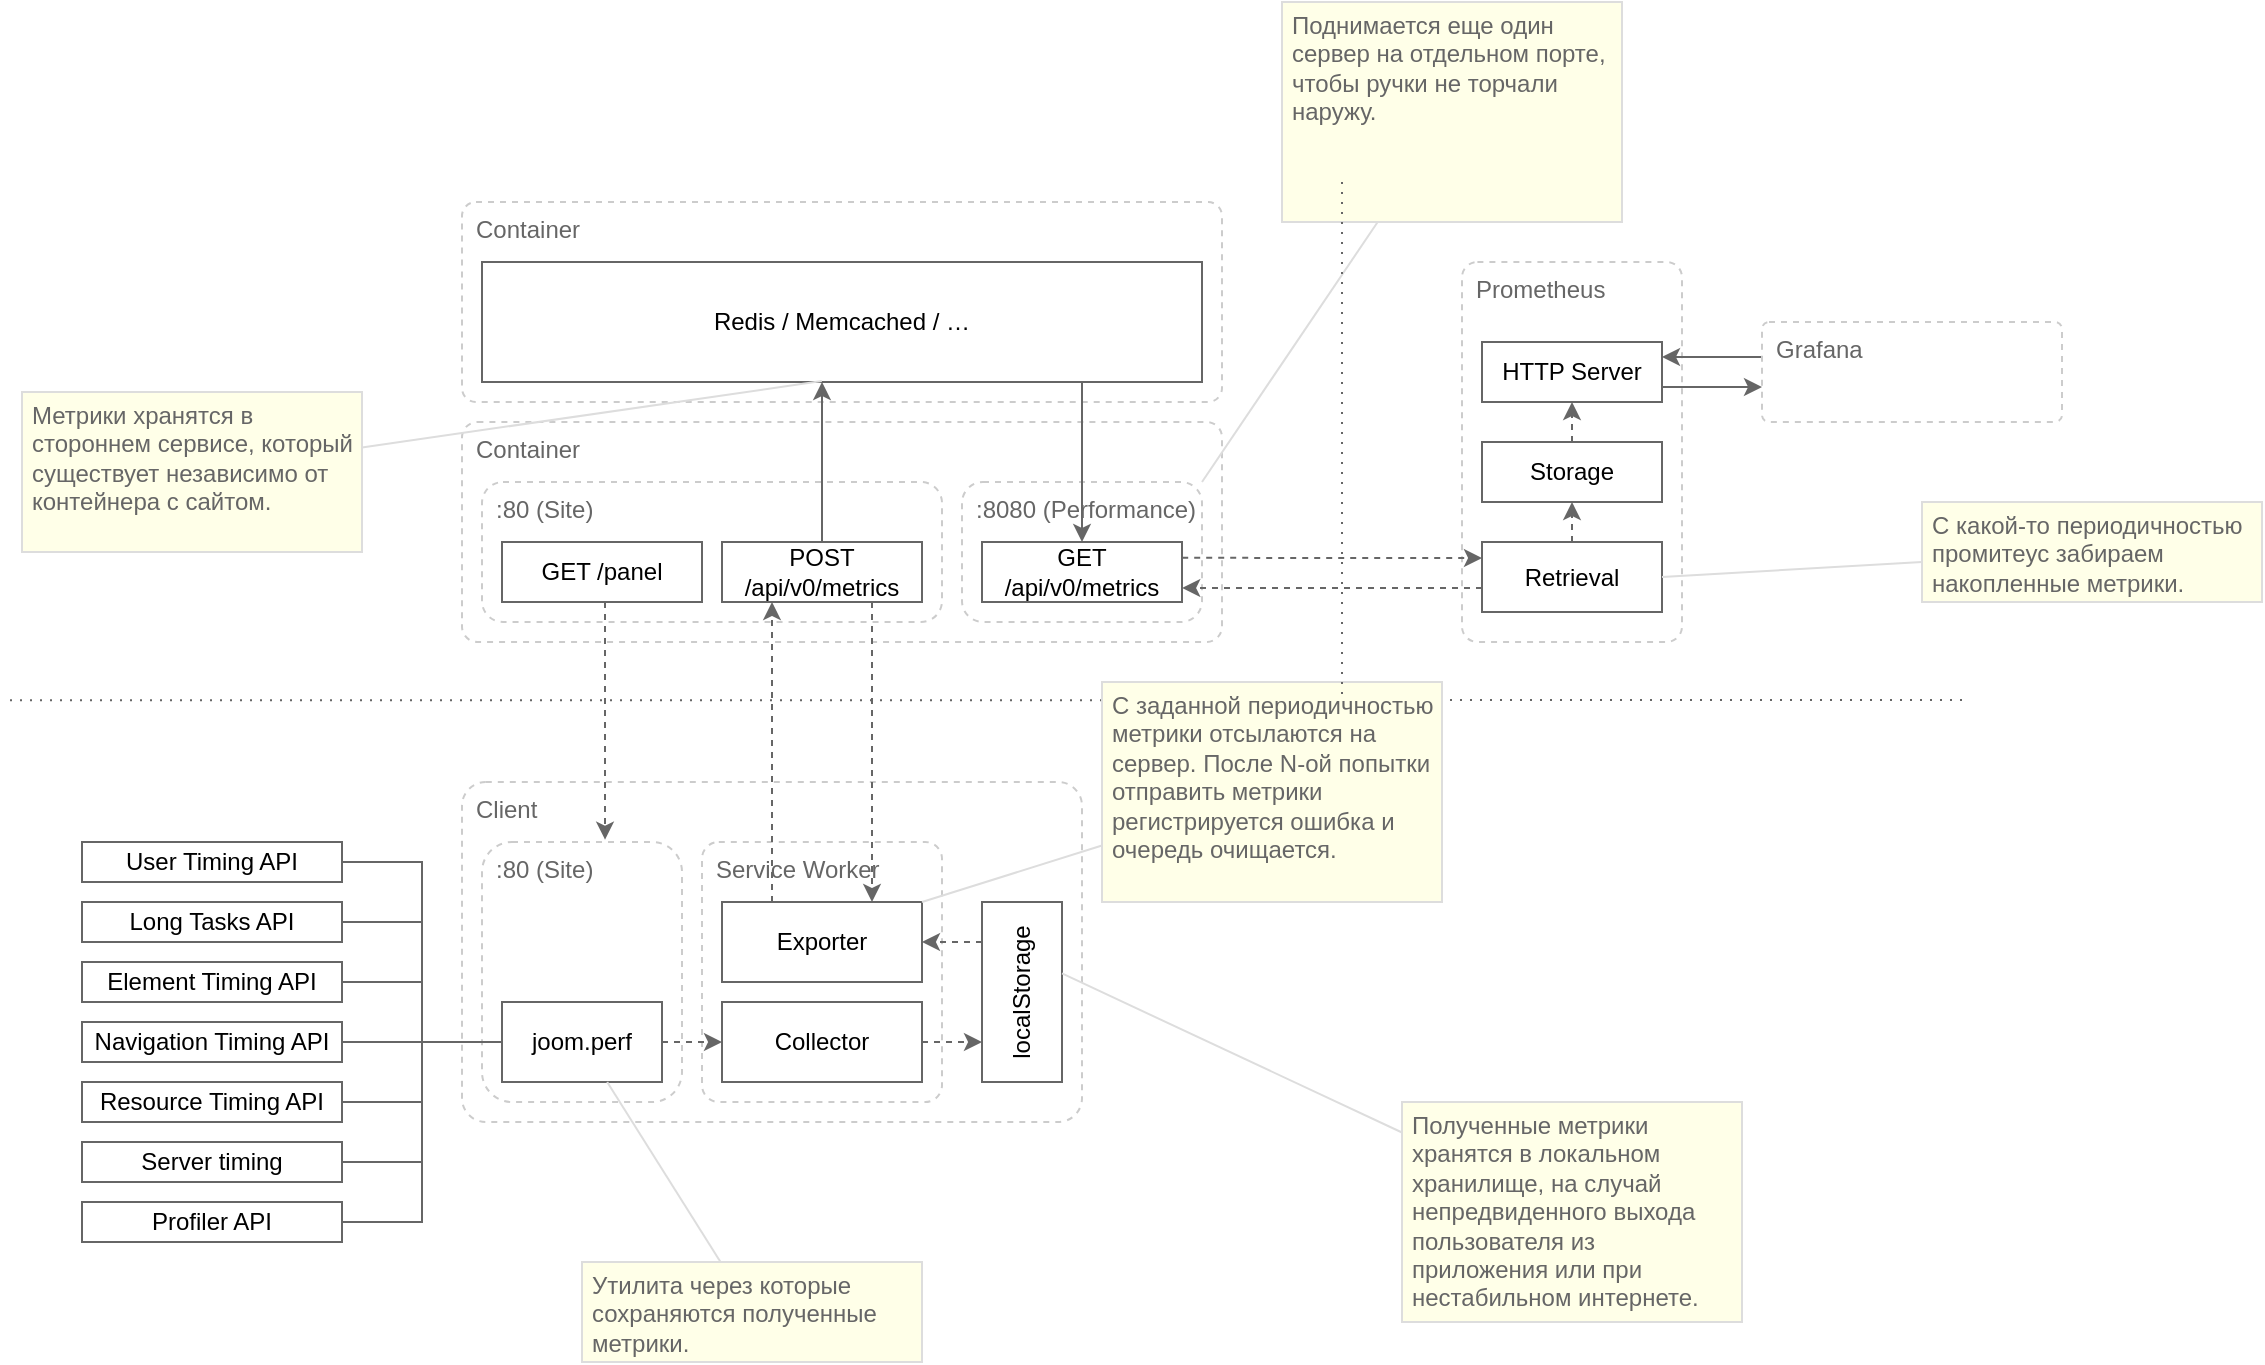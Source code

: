 <mxfile version="14.8.3" type="github">
  <diagram id="WvB8MHd3zitzBZIZluVN" name="Page-1">
    <mxGraphModel dx="2253" dy="2058" grid="1" gridSize="10" guides="1" tooltips="1" connect="1" arrows="1" fold="1" page="1" pageScale="1" pageWidth="827" pageHeight="1169" math="0" shadow="0">
      <root>
        <mxCell id="0" />
        <mxCell id="1" value="Layout: Server" style="" parent="0" />
        <mxCell id="xudrXyD6YdKCew8HX1Xn-68" value="" style="endArrow=none;html=1;fontColor=#000000;strokeColor=#666666;dashed=1;dashPattern=1 4;" parent="1" edge="1">
          <mxGeometry width="50" height="50" relative="1" as="geometry">
            <mxPoint x="870" y="339" as="sourcePoint" />
            <mxPoint x="-110" y="339.17" as="targetPoint" />
          </mxGeometry>
        </mxCell>
        <mxCell id="xudrXyD6YdKCew8HX1Xn-4" value="Container" style="rounded=1;whiteSpace=wrap;html=1;glass=0;shadow=0;sketch=0;arcSize=7;verticalAlign=top;align=left;spacing=2;spacingLeft=5;strokeColor=#CCCCCC;dashed=1;fontColor=#666666;" parent="1" vertex="1">
          <mxGeometry x="120" y="200" width="380" height="110" as="geometry" />
        </mxCell>
        <mxCell id="xudrXyD6YdKCew8HX1Xn-6" value=":80 (Site)" style="rounded=1;whiteSpace=wrap;html=1;shadow=0;glass=0;sketch=0;align=left;verticalAlign=top;spacingLeft=5;strokeColor=#CCCCCC;dashed=1;fontColor=#666666;" parent="1" vertex="1">
          <mxGeometry x="130" y="230" width="230" height="70" as="geometry" />
        </mxCell>
        <mxCell id="xudrXyD6YdKCew8HX1Xn-12" value=":8080 (Performance)" style="rounded=1;whiteSpace=wrap;html=1;shadow=0;glass=0;sketch=0;align=left;verticalAlign=top;spacingLeft=5;strokeColor=#CCCCCC;dashed=1;fontColor=#666666;" parent="1" vertex="1">
          <mxGeometry x="370" y="230" width="120" height="70" as="geometry" />
        </mxCell>
        <mxCell id="xudrXyD6YdKCew8HX1Xn-9" value="GET /panel" style="rounded=0;whiteSpace=wrap;html=1;shadow=0;glass=0;sketch=0;align=center;verticalAlign=middle;strokeColor=#666666;" parent="1" vertex="1">
          <mxGeometry x="140" y="260" width="100" height="30" as="geometry" />
        </mxCell>
        <mxCell id="xudrXyD6YdKCew8HX1Xn-10" value="POST /api/v0/metrics" style="rounded=0;whiteSpace=wrap;html=1;shadow=0;glass=0;sketch=0;align=center;verticalAlign=middle;strokeColor=#666666;" parent="1" vertex="1">
          <mxGeometry x="250" y="260" width="100" height="30" as="geometry" />
        </mxCell>
        <mxCell id="xudrXyD6YdKCew8HX1Xn-22" value="Client" style="rounded=1;whiteSpace=wrap;html=1;glass=0;shadow=0;sketch=0;arcSize=7;verticalAlign=top;align=left;spacing=2;spacingLeft=5;strokeColor=#CCCCCC;dashed=1;fontColor=#666666;" parent="1" vertex="1">
          <mxGeometry x="120" y="380" width="310" height="170" as="geometry" />
        </mxCell>
        <mxCell id="xudrXyD6YdKCew8HX1Xn-33" value="Service Worker" style="rounded=1;whiteSpace=wrap;html=1;glass=0;shadow=0;sketch=0;arcSize=7;verticalAlign=top;align=left;spacing=2;spacingLeft=5;strokeColor=#CCCCCC;dashed=1;fontColor=#666666;" parent="1" vertex="1">
          <mxGeometry x="240" y="410" width="120" height="130" as="geometry" />
        </mxCell>
        <mxCell id="xudrXyD6YdKCew8HX1Xn-26" value="Prometheus" style="rounded=1;whiteSpace=wrap;html=1;glass=0;shadow=0;sketch=0;arcSize=7;verticalAlign=top;align=left;spacing=2;spacingLeft=5;strokeColor=#CCCCCC;dashed=1;fontColor=#666666;" parent="1" vertex="1">
          <mxGeometry x="620" y="120" width="110" height="190" as="geometry" />
        </mxCell>
        <mxCell id="xudrXyD6YdKCew8HX1Xn-32" style="edgeStyle=elbowEdgeStyle;rounded=0;orthogonalLoop=1;jettySize=auto;elbow=vertical;html=1;fontColor=#666666;strokeColor=#666666;exitX=1.001;exitY=0.264;exitDx=0;exitDy=0;exitPerimeter=0;dashed=1;" parent="1" source="xudrXyD6YdKCew8HX1Xn-18" target="xudrXyD6YdKCew8HX1Xn-28" edge="1">
          <mxGeometry relative="1" as="geometry" />
        </mxCell>
        <mxCell id="xudrXyD6YdKCew8HX1Xn-18" value="GET /api/v0/metrics" style="rounded=0;whiteSpace=wrap;html=1;shadow=0;glass=0;sketch=0;align=center;verticalAlign=middle;strokeColor=#666666;" parent="1" vertex="1">
          <mxGeometry x="380" y="260" width="100" height="30" as="geometry" />
        </mxCell>
        <mxCell id="xudrXyD6YdKCew8HX1Xn-66" style="edgeStyle=elbowEdgeStyle;rounded=0;orthogonalLoop=1;jettySize=auto;html=1;fontColor=#000000;endArrow=classic;endFill=1;elbow=vertical;strokeColor=#666666;entryX=1;entryY=0.25;entryDx=0;entryDy=0;" parent="1" source="xudrXyD6YdKCew8HX1Xn-27" target="xudrXyD6YdKCew8HX1Xn-43" edge="1">
          <mxGeometry relative="1" as="geometry" />
        </mxCell>
        <mxCell id="xudrXyD6YdKCew8HX1Xn-27" value="Grafana" style="rounded=1;whiteSpace=wrap;html=1;glass=0;shadow=0;sketch=0;arcSize=7;verticalAlign=top;align=left;spacing=2;spacingLeft=5;strokeColor=#CCCCCC;dashed=1;fontColor=#666666;" parent="1" vertex="1">
          <mxGeometry x="770" y="150" width="150" height="50" as="geometry" />
        </mxCell>
        <mxCell id="xudrXyD6YdKCew8HX1Xn-31" style="edgeStyle=elbowEdgeStyle;rounded=0;orthogonalLoop=1;jettySize=auto;html=1;fontColor=#666666;strokeColor=#666666;elbow=vertical;entryX=1.001;entryY=0.772;entryDx=0;entryDy=0;entryPerimeter=0;dashed=1;" parent="1" source="xudrXyD6YdKCew8HX1Xn-28" target="xudrXyD6YdKCew8HX1Xn-18" edge="1">
          <mxGeometry relative="1" as="geometry" />
        </mxCell>
        <mxCell id="xudrXyD6YdKCew8HX1Xn-45" style="edgeStyle=elbowEdgeStyle;rounded=0;orthogonalLoop=1;jettySize=auto;html=1;dashed=1;fontColor=#666666;strokeColor=#666666;" parent="1" source="xudrXyD6YdKCew8HX1Xn-28" target="xudrXyD6YdKCew8HX1Xn-42" edge="1">
          <mxGeometry relative="1" as="geometry" />
        </mxCell>
        <mxCell id="xudrXyD6YdKCew8HX1Xn-28" value="Retrieval" style="rounded=0;whiteSpace=wrap;html=1;shadow=0;glass=0;sketch=0;align=center;verticalAlign=middle;strokeColor=#666666;" parent="1" vertex="1">
          <mxGeometry x="630" y="260" width="90" height="35" as="geometry" />
        </mxCell>
        <mxCell id="xudrXyD6YdKCew8HX1Xn-23" value="Exporter" style="rounded=0;whiteSpace=wrap;html=1;shadow=0;glass=0;sketch=0;align=center;verticalAlign=middle;strokeColor=#666666;" parent="1" vertex="1">
          <mxGeometry x="250" y="440" width="100" height="40" as="geometry" />
        </mxCell>
        <mxCell id="xudrXyD6YdKCew8HX1Xn-39" style="edgeStyle=elbowEdgeStyle;rounded=0;orthogonalLoop=1;jettySize=auto;elbow=vertical;html=1;dashed=1;fontColor=#666666;strokeColor=#666666;" parent="1" source="xudrXyD6YdKCew8HX1Xn-34" target="xudrXyD6YdKCew8HX1Xn-38" edge="1">
          <mxGeometry relative="1" as="geometry" />
        </mxCell>
        <mxCell id="xudrXyD6YdKCew8HX1Xn-34" value="Collector" style="rounded=0;whiteSpace=wrap;html=1;shadow=0;glass=0;sketch=0;align=center;verticalAlign=middle;strokeColor=#666666;" parent="1" vertex="1">
          <mxGeometry x="250" y="490" width="100" height="40" as="geometry" />
        </mxCell>
        <mxCell id="xudrXyD6YdKCew8HX1Xn-36" value=":80 (Site)" style="rounded=1;whiteSpace=wrap;html=1;shadow=0;glass=0;sketch=0;align=left;verticalAlign=top;spacingLeft=5;strokeColor=#CCCCCC;dashed=1;fontColor=#666666;" parent="1" vertex="1">
          <mxGeometry x="130" y="410" width="100" height="130" as="geometry" />
        </mxCell>
        <mxCell id="xudrXyD6YdKCew8HX1Xn-40" style="edgeStyle=elbowEdgeStyle;rounded=0;orthogonalLoop=1;jettySize=auto;elbow=vertical;html=1;dashed=1;fontColor=#666666;strokeColor=#666666;" parent="1" source="xudrXyD6YdKCew8HX1Xn-38" target="xudrXyD6YdKCew8HX1Xn-23" edge="1">
          <mxGeometry relative="1" as="geometry" />
        </mxCell>
        <mxCell id="xudrXyD6YdKCew8HX1Xn-38" value="localStorage" style="rounded=0;whiteSpace=wrap;html=1;shadow=0;glass=0;sketch=0;align=center;verticalAlign=middle;strokeColor=#666666;horizontal=0;" parent="1" vertex="1">
          <mxGeometry x="380" y="440" width="40" height="90" as="geometry" />
        </mxCell>
        <mxCell id="xudrXyD6YdKCew8HX1Xn-41" style="edgeStyle=elbowEdgeStyle;rounded=0;orthogonalLoop=1;jettySize=auto;html=1;dashed=1;fontColor=#666666;strokeColor=#666666;entryX=0.617;entryY=-0.009;entryDx=0;entryDy=0;entryPerimeter=0;" parent="1" source="xudrXyD6YdKCew8HX1Xn-9" target="xudrXyD6YdKCew8HX1Xn-36" edge="1">
          <mxGeometry relative="1" as="geometry" />
        </mxCell>
        <mxCell id="xudrXyD6YdKCew8HX1Xn-46" style="edgeStyle=elbowEdgeStyle;rounded=0;orthogonalLoop=1;jettySize=auto;html=1;dashed=1;fontColor=#666666;strokeColor=#666666;" parent="1" source="xudrXyD6YdKCew8HX1Xn-42" target="xudrXyD6YdKCew8HX1Xn-43" edge="1">
          <mxGeometry relative="1" as="geometry" />
        </mxCell>
        <mxCell id="xudrXyD6YdKCew8HX1Xn-42" value="Storage" style="rounded=0;whiteSpace=wrap;html=1;shadow=0;glass=0;sketch=0;align=center;verticalAlign=middle;strokeColor=#666666;" parent="1" vertex="1">
          <mxGeometry x="630" y="210" width="90" height="30" as="geometry" />
        </mxCell>
        <mxCell id="xudrXyD6YdKCew8HX1Xn-67" style="edgeStyle=elbowEdgeStyle;rounded=0;orthogonalLoop=1;jettySize=auto;elbow=vertical;html=1;fontColor=#000000;endArrow=classic;endFill=1;strokeColor=#666666;exitX=1;exitY=0.75;exitDx=0;exitDy=0;" parent="1" source="xudrXyD6YdKCew8HX1Xn-43" target="xudrXyD6YdKCew8HX1Xn-27" edge="1">
          <mxGeometry relative="1" as="geometry" />
        </mxCell>
        <mxCell id="xudrXyD6YdKCew8HX1Xn-43" value="HTTP Server" style="rounded=0;whiteSpace=wrap;html=1;shadow=0;glass=0;sketch=0;align=center;verticalAlign=middle;strokeColor=#666666;" parent="1" vertex="1">
          <mxGeometry x="630" y="160" width="90" height="30" as="geometry" />
        </mxCell>
        <mxCell id="xudrXyD6YdKCew8HX1Xn-48" value="Container" style="rounded=1;whiteSpace=wrap;html=1;glass=0;shadow=0;sketch=0;arcSize=7;verticalAlign=top;align=left;spacing=2;spacingLeft=5;strokeColor=#CCCCCC;dashed=1;fontColor=#666666;" parent="1" vertex="1">
          <mxGeometry x="120" y="90" width="380" height="100" as="geometry" />
        </mxCell>
        <mxCell id="xudrXyD6YdKCew8HX1Xn-15" value="Redis / Memcached / …" style="rounded=0;whiteSpace=wrap;html=1;shadow=0;glass=0;sketch=0;align=center;verticalAlign=middle;strokeColor=#666666;" parent="1" vertex="1">
          <mxGeometry x="130" y="120" width="360" height="60" as="geometry" />
        </mxCell>
        <mxCell id="xudrXyD6YdKCew8HX1Xn-17" style="edgeStyle=elbowEdgeStyle;rounded=0;orthogonalLoop=1;jettySize=auto;html=1;strokeColor=#666666;exitX=0.5;exitY=0;exitDx=0;exitDy=0;" parent="1" source="xudrXyD6YdKCew8HX1Xn-10" target="xudrXyD6YdKCew8HX1Xn-15" edge="1">
          <mxGeometry relative="1" as="geometry" />
        </mxCell>
        <mxCell id="xudrXyD6YdKCew8HX1Xn-19" style="edgeStyle=elbowEdgeStyle;rounded=0;orthogonalLoop=1;jettySize=auto;html=1;entryX=0.5;entryY=0;entryDx=0;entryDy=0;strokeColor=#666666;" parent="1" source="xudrXyD6YdKCew8HX1Xn-15" target="xudrXyD6YdKCew8HX1Xn-18" edge="1">
          <mxGeometry relative="1" as="geometry" />
        </mxCell>
        <mxCell id="xudrXyD6YdKCew8HX1Xn-50" style="edgeStyle=elbowEdgeStyle;rounded=0;orthogonalLoop=1;jettySize=auto;html=1;dashed=1;fontColor=#666666;strokeColor=#666666;elbow=vertical;" parent="1" source="xudrXyD6YdKCew8HX1Xn-49" target="xudrXyD6YdKCew8HX1Xn-34" edge="1">
          <mxGeometry relative="1" as="geometry" />
        </mxCell>
        <mxCell id="xudrXyD6YdKCew8HX1Xn-80" style="edgeStyle=orthogonalEdgeStyle;rounded=0;orthogonalLoop=1;jettySize=auto;elbow=vertical;html=1;entryX=1;entryY=0.5;entryDx=0;entryDy=0;fontColor=#000000;endArrow=none;endFill=0;strokeColor=#666666;" parent="1" source="xudrXyD6YdKCew8HX1Xn-49" target="xudrXyD6YdKCew8HX1Xn-72" edge="1">
          <mxGeometry relative="1" as="geometry" />
        </mxCell>
        <mxCell id="xudrXyD6YdKCew8HX1Xn-81" style="edgeStyle=orthogonalEdgeStyle;rounded=0;orthogonalLoop=1;jettySize=auto;html=1;entryX=1;entryY=0.5;entryDx=0;entryDy=0;fontColor=#000000;endArrow=none;endFill=0;strokeColor=#666666;" parent="1" source="xudrXyD6YdKCew8HX1Xn-49" target="xudrXyD6YdKCew8HX1Xn-74" edge="1">
          <mxGeometry relative="1" as="geometry" />
        </mxCell>
        <mxCell id="xudrXyD6YdKCew8HX1Xn-82" style="edgeStyle=orthogonalEdgeStyle;rounded=0;orthogonalLoop=1;jettySize=auto;html=1;entryX=1;entryY=0.5;entryDx=0;entryDy=0;fontColor=#000000;endArrow=none;endFill=0;strokeColor=#666666;" parent="1" source="xudrXyD6YdKCew8HX1Xn-49" target="xudrXyD6YdKCew8HX1Xn-75" edge="1">
          <mxGeometry relative="1" as="geometry" />
        </mxCell>
        <mxCell id="xudrXyD6YdKCew8HX1Xn-83" style="edgeStyle=orthogonalEdgeStyle;rounded=0;orthogonalLoop=1;jettySize=auto;html=1;entryX=1;entryY=0.5;entryDx=0;entryDy=0;fontColor=#000000;endArrow=none;endFill=0;strokeColor=#666666;" parent="1" source="xudrXyD6YdKCew8HX1Xn-49" target="xudrXyD6YdKCew8HX1Xn-76" edge="1">
          <mxGeometry relative="1" as="geometry" />
        </mxCell>
        <mxCell id="xudrXyD6YdKCew8HX1Xn-84" style="edgeStyle=orthogonalEdgeStyle;rounded=0;orthogonalLoop=1;jettySize=auto;html=1;entryX=1;entryY=0.5;entryDx=0;entryDy=0;fontColor=#000000;endArrow=none;endFill=0;strokeColor=#666666;" parent="1" source="xudrXyD6YdKCew8HX1Xn-49" target="xudrXyD6YdKCew8HX1Xn-77" edge="1">
          <mxGeometry relative="1" as="geometry" />
        </mxCell>
        <mxCell id="xudrXyD6YdKCew8HX1Xn-85" style="edgeStyle=orthogonalEdgeStyle;rounded=0;orthogonalLoop=1;jettySize=auto;html=1;entryX=1;entryY=0.5;entryDx=0;entryDy=0;fontColor=#000000;endArrow=none;endFill=0;strokeColor=#666666;" parent="1" source="xudrXyD6YdKCew8HX1Xn-49" target="xudrXyD6YdKCew8HX1Xn-78" edge="1">
          <mxGeometry relative="1" as="geometry" />
        </mxCell>
        <mxCell id="xudrXyD6YdKCew8HX1Xn-86" style="edgeStyle=orthogonalEdgeStyle;rounded=0;orthogonalLoop=1;jettySize=auto;html=1;entryX=1;entryY=0.5;entryDx=0;entryDy=0;fontColor=#000000;endArrow=none;endFill=0;strokeColor=#666666;" parent="1" source="xudrXyD6YdKCew8HX1Xn-49" target="xudrXyD6YdKCew8HX1Xn-79" edge="1">
          <mxGeometry relative="1" as="geometry" />
        </mxCell>
        <mxCell id="xudrXyD6YdKCew8HX1Xn-49" value="joom.perf" style="rounded=0;whiteSpace=wrap;html=1;shadow=0;glass=0;sketch=0;align=center;verticalAlign=middle;strokeColor=#666666;" parent="1" vertex="1">
          <mxGeometry x="140" y="490" width="80" height="40" as="geometry" />
        </mxCell>
        <mxCell id="xudrXyD6YdKCew8HX1Xn-54" style="rounded=0;orthogonalLoop=1;jettySize=auto;elbow=vertical;html=1;fontColor=#666666;endArrow=none;endFill=0;entryX=1;entryY=0.397;entryDx=0;entryDy=0;entryPerimeter=0;strokeColor=#DDDDDD;" parent="1" source="xudrXyD6YdKCew8HX1Xn-52" target="xudrXyD6YdKCew8HX1Xn-38" edge="1">
          <mxGeometry relative="1" as="geometry">
            <mxPoint x="380" y="530" as="targetPoint" />
          </mxGeometry>
        </mxCell>
        <mxCell id="xudrXyD6YdKCew8HX1Xn-52" value="Полученные метрики хранятся в локальном хранилище, на случай непредвиденного выхода пользователя из приложения или при нестабильном интернете." style="rounded=0;shadow=0;glass=0;sketch=0;fontColor=#666666;align=left;verticalAlign=top;fillColor=#FFFFE8;spacing=0;spacingLeft=5;spacingTop=0;labelBorderColor=none;whiteSpace=wrap;html=1;labelBackgroundColor=none;textDirection=ltr;horizontal=1;spacingBottom=5;spacingRight=5;strokeColor=#DDDDDD;" parent="1" vertex="1">
          <mxGeometry x="590" y="540" width="170" height="110" as="geometry" />
        </mxCell>
        <mxCell id="xudrXyD6YdKCew8HX1Xn-57" style="edgeStyle=none;rounded=0;orthogonalLoop=1;jettySize=auto;html=1;fontColor=#000000;endArrow=none;endFill=0;strokeColor=#DDDDDD;" parent="1" source="xudrXyD6YdKCew8HX1Xn-56" target="xudrXyD6YdKCew8HX1Xn-49" edge="1">
          <mxGeometry relative="1" as="geometry" />
        </mxCell>
        <mxCell id="xudrXyD6YdKCew8HX1Xn-56" value="Утилита через которые сохраняются полученные метрики." style="rounded=0;shadow=0;glass=0;sketch=0;fontColor=#666666;align=left;verticalAlign=top;fillColor=#FFFFE8;spacing=0;spacingLeft=5;spacingTop=0;labelBorderColor=none;whiteSpace=wrap;html=1;labelBackgroundColor=none;textDirection=ltr;horizontal=1;spacingBottom=5;spacingRight=5;strokeColor=#DDDDDD;" parent="1" vertex="1">
          <mxGeometry x="180" y="620" width="170" height="50" as="geometry" />
        </mxCell>
        <mxCell id="xudrXyD6YdKCew8HX1Xn-59" style="edgeStyle=none;rounded=0;orthogonalLoop=1;jettySize=auto;html=1;entryX=1;entryY=0;entryDx=0;entryDy=0;fontColor=#000000;endArrow=none;endFill=0;strokeColor=#DDDDDD;" parent="1" source="xudrXyD6YdKCew8HX1Xn-58" target="xudrXyD6YdKCew8HX1Xn-23" edge="1">
          <mxGeometry relative="1" as="geometry">
            <mxPoint x="60" y="414.917" as="sourcePoint" />
          </mxGeometry>
        </mxCell>
        <mxCell id="xudrXyD6YdKCew8HX1Xn-58" value="С заданной периодичностью метрики отсылаются на сервер. После N-ой попытки отправить метрики регистрируется ошибка и очередь очищается." style="rounded=0;shadow=0;glass=0;sketch=0;fontColor=#666666;align=left;verticalAlign=top;fillColor=#FFFFE8;spacing=0;spacingLeft=5;spacingTop=0;labelBorderColor=none;whiteSpace=wrap;html=1;labelBackgroundColor=none;textDirection=ltr;horizontal=1;spacingBottom=5;spacingRight=5;strokeColor=#DDDDDD;" parent="1" vertex="1">
          <mxGeometry x="440" y="330" width="170" height="110" as="geometry" />
        </mxCell>
        <mxCell id="xudrXyD6YdKCew8HX1Xn-24" style="edgeStyle=elbowEdgeStyle;rounded=0;orthogonalLoop=1;jettySize=auto;html=1;entryX=0.25;entryY=1;entryDx=0;entryDy=0;fontColor=#666666;strokeColor=#666666;dashed=1;" parent="1" source="xudrXyD6YdKCew8HX1Xn-23" target="xudrXyD6YdKCew8HX1Xn-10" edge="1">
          <mxGeometry relative="1" as="geometry" />
        </mxCell>
        <mxCell id="xudrXyD6YdKCew8HX1Xn-25" style="edgeStyle=elbowEdgeStyle;rounded=0;orthogonalLoop=1;jettySize=auto;html=1;entryX=0.75;entryY=0;entryDx=0;entryDy=0;fontColor=#666666;strokeColor=#666666;dashed=1;" parent="1" source="xudrXyD6YdKCew8HX1Xn-10" target="xudrXyD6YdKCew8HX1Xn-23" edge="1">
          <mxGeometry relative="1" as="geometry" />
        </mxCell>
        <mxCell id="xudrXyD6YdKCew8HX1Xn-61" style="edgeStyle=none;rounded=0;orthogonalLoop=1;jettySize=auto;html=1;entryX=1;entryY=0.5;entryDx=0;entryDy=0;fontColor=#000000;endArrow=none;endFill=0;strokeColor=#DDDDDD;" parent="1" source="xudrXyD6YdKCew8HX1Xn-60" target="xudrXyD6YdKCew8HX1Xn-28" edge="1">
          <mxGeometry relative="1" as="geometry" />
        </mxCell>
        <mxCell id="xudrXyD6YdKCew8HX1Xn-60" value="С какой-то периодичностью промитеус забираем накопленные метрики." style="rounded=0;shadow=0;glass=0;sketch=0;fontColor=#666666;align=left;verticalAlign=top;fillColor=#FFFFE8;spacing=0;spacingLeft=5;spacingTop=0;labelBorderColor=none;whiteSpace=wrap;html=1;labelBackgroundColor=none;textDirection=ltr;horizontal=1;spacingBottom=5;spacingRight=5;strokeColor=#DDDDDD;" parent="1" vertex="1">
          <mxGeometry x="850" y="240" width="170" height="50" as="geometry" />
        </mxCell>
        <mxCell id="xudrXyD6YdKCew8HX1Xn-63" style="edgeStyle=none;rounded=0;orthogonalLoop=1;jettySize=auto;html=1;entryX=0.472;entryY=0.992;entryDx=0;entryDy=0;entryPerimeter=0;fontColor=#000000;endArrow=none;endFill=0;strokeColor=#DDDDDD;" parent="1" source="xudrXyD6YdKCew8HX1Xn-62" target="xudrXyD6YdKCew8HX1Xn-15" edge="1">
          <mxGeometry relative="1" as="geometry" />
        </mxCell>
        <mxCell id="xudrXyD6YdKCew8HX1Xn-62" value="Метрики хранятся в стороннем сервисе, который существует независимо от контейнера с сайтом." style="rounded=0;shadow=0;glass=0;sketch=0;fontColor=#666666;align=left;verticalAlign=top;fillColor=#FFFFE8;spacing=0;spacingLeft=5;spacingTop=0;labelBorderColor=none;whiteSpace=wrap;html=1;labelBackgroundColor=none;textDirection=ltr;horizontal=1;spacingBottom=5;spacingRight=5;strokeColor=#DDDDDD;" parent="1" vertex="1">
          <mxGeometry x="-100" y="185" width="170" height="80" as="geometry" />
        </mxCell>
        <mxCell id="xudrXyD6YdKCew8HX1Xn-65" style="edgeStyle=none;rounded=0;orthogonalLoop=1;jettySize=auto;html=1;entryX=1;entryY=0;entryDx=0;entryDy=0;fontColor=#000000;endArrow=none;endFill=0;strokeColor=#DDDDDD;" parent="1" source="xudrXyD6YdKCew8HX1Xn-64" target="xudrXyD6YdKCew8HX1Xn-12" edge="1">
          <mxGeometry relative="1" as="geometry" />
        </mxCell>
        <mxCell id="xudrXyD6YdKCew8HX1Xn-64" value="Поднимается еще один сервер на отдельном порте, чтобы ручки не торчали наружу." style="rounded=0;shadow=0;glass=0;sketch=0;fontColor=#666666;align=left;verticalAlign=top;fillColor=#FFFFE8;spacing=0;spacingLeft=5;spacingTop=0;labelBorderColor=none;whiteSpace=wrap;html=1;labelBackgroundColor=none;textDirection=ltr;horizontal=1;spacingBottom=5;spacingRight=5;strokeColor=#DDDDDD;" parent="1" vertex="1">
          <mxGeometry x="530" y="-10" width="170" height="110" as="geometry" />
        </mxCell>
        <mxCell id="xudrXyD6YdKCew8HX1Xn-69" value="" style="endArrow=none;html=1;fontColor=#000000;strokeColor=#666666;dashed=1;dashPattern=1 4;" parent="1" edge="1">
          <mxGeometry width="50" height="50" relative="1" as="geometry">
            <mxPoint x="560" y="80" as="sourcePoint" />
            <mxPoint x="560" y="340" as="targetPoint" />
          </mxGeometry>
        </mxCell>
        <mxCell id="xudrXyD6YdKCew8HX1Xn-72" value="&lt;span style=&quot;text-align: left&quot;&gt;User Timing API&lt;/span&gt;" style="rounded=0;whiteSpace=wrap;html=1;shadow=0;glass=0;sketch=0;align=center;verticalAlign=middle;strokeColor=#666666;" parent="1" vertex="1">
          <mxGeometry x="-70" y="410" width="130" height="20" as="geometry" />
        </mxCell>
        <mxCell id="xudrXyD6YdKCew8HX1Xn-74" value="&lt;span style=&quot;text-align: left&quot;&gt;Long Tasks API&lt;/span&gt;" style="rounded=0;whiteSpace=wrap;html=1;shadow=0;glass=0;sketch=0;align=center;verticalAlign=middle;strokeColor=#666666;" parent="1" vertex="1">
          <mxGeometry x="-70" y="440" width="130" height="20" as="geometry" />
        </mxCell>
        <mxCell id="xudrXyD6YdKCew8HX1Xn-75" value="&lt;span style=&quot;text-align: left&quot;&gt;Element Timing API&lt;/span&gt;" style="rounded=0;whiteSpace=wrap;html=1;shadow=0;glass=0;sketch=0;align=center;verticalAlign=middle;strokeColor=#666666;" parent="1" vertex="1">
          <mxGeometry x="-70" y="470" width="130" height="20" as="geometry" />
        </mxCell>
        <mxCell id="xudrXyD6YdKCew8HX1Xn-76" value="&lt;span style=&quot;text-align: left&quot;&gt;Navigation Timing API&lt;/span&gt;" style="rounded=0;whiteSpace=wrap;html=1;shadow=0;glass=0;sketch=0;align=center;verticalAlign=middle;strokeColor=#666666;" parent="1" vertex="1">
          <mxGeometry x="-70" y="500" width="130" height="20" as="geometry" />
        </mxCell>
        <mxCell id="xudrXyD6YdKCew8HX1Xn-77" value="&lt;span style=&quot;text-align: left&quot;&gt;Resource Timing API&lt;/span&gt;" style="rounded=0;whiteSpace=wrap;html=1;shadow=0;glass=0;sketch=0;align=center;verticalAlign=middle;strokeColor=#666666;" parent="1" vertex="1">
          <mxGeometry x="-70" y="530" width="130" height="20" as="geometry" />
        </mxCell>
        <mxCell id="xudrXyD6YdKCew8HX1Xn-78" value="&lt;span style=&quot;text-align: left&quot;&gt;Server timing&lt;/span&gt;" style="rounded=0;whiteSpace=wrap;html=1;shadow=0;glass=0;sketch=0;align=center;verticalAlign=middle;strokeColor=#666666;" parent="1" vertex="1">
          <mxGeometry x="-70" y="560" width="130" height="20" as="geometry" />
        </mxCell>
        <mxCell id="xudrXyD6YdKCew8HX1Xn-79" value="&lt;span style=&quot;text-align: left&quot;&gt;Profiler API&lt;/span&gt;" style="rounded=0;whiteSpace=wrap;html=1;shadow=0;glass=0;sketch=0;align=center;verticalAlign=middle;strokeColor=#666666;" parent="1" vertex="1">
          <mxGeometry x="-70" y="590" width="130" height="20" as="geometry" />
        </mxCell>
        <mxCell id="xudrXyD6YdKCew8HX1Xn-5" value="Layout: Express" style="" parent="0" />
        <mxCell id="xudrXyD6YdKCew8HX1Xn-7" value="Layout: Services" style="" parent="0" />
      </root>
    </mxGraphModel>
  </diagram>
</mxfile>
